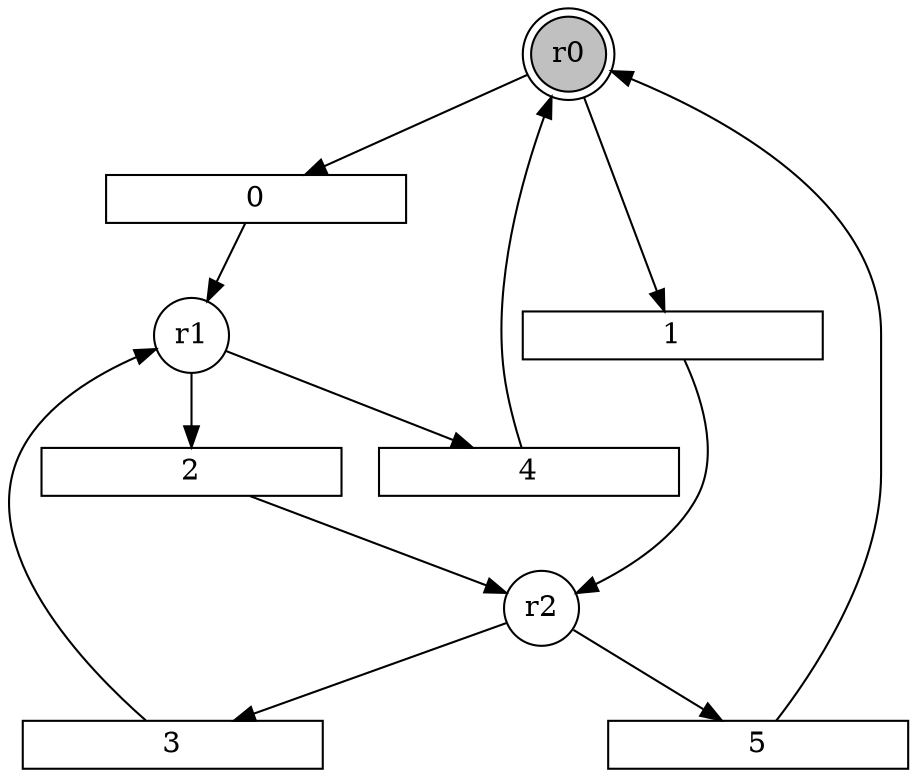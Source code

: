 digraph input2_SM_2_PN{
subgraph initial_place {
	node [shape=doublecircle,fixedsize=true, fixedsize = 2, color = black, fillcolor = gray, style = filled];
	r0;
}
subgraph place {     
	node [shape=circle,fixedsize=true, fixedsize = 2];
	r1;
	r2;
}
subgraph transitions {
	node [shape=rect,height=0.2,width=2, forcelabels = false];
	0;
	1;
	2;
	3;
	4;
	5;
}
	r0 -> 0;
	r0 -> 1;
	r1 -> 2;
	r2 -> 3;
	r1 -> 4;
	r2 -> 5;
	0 -> r1;
	1 -> r2;
	2 -> r2;
	3 -> r1;
	4 -> r0;
	5 -> r0;
}
